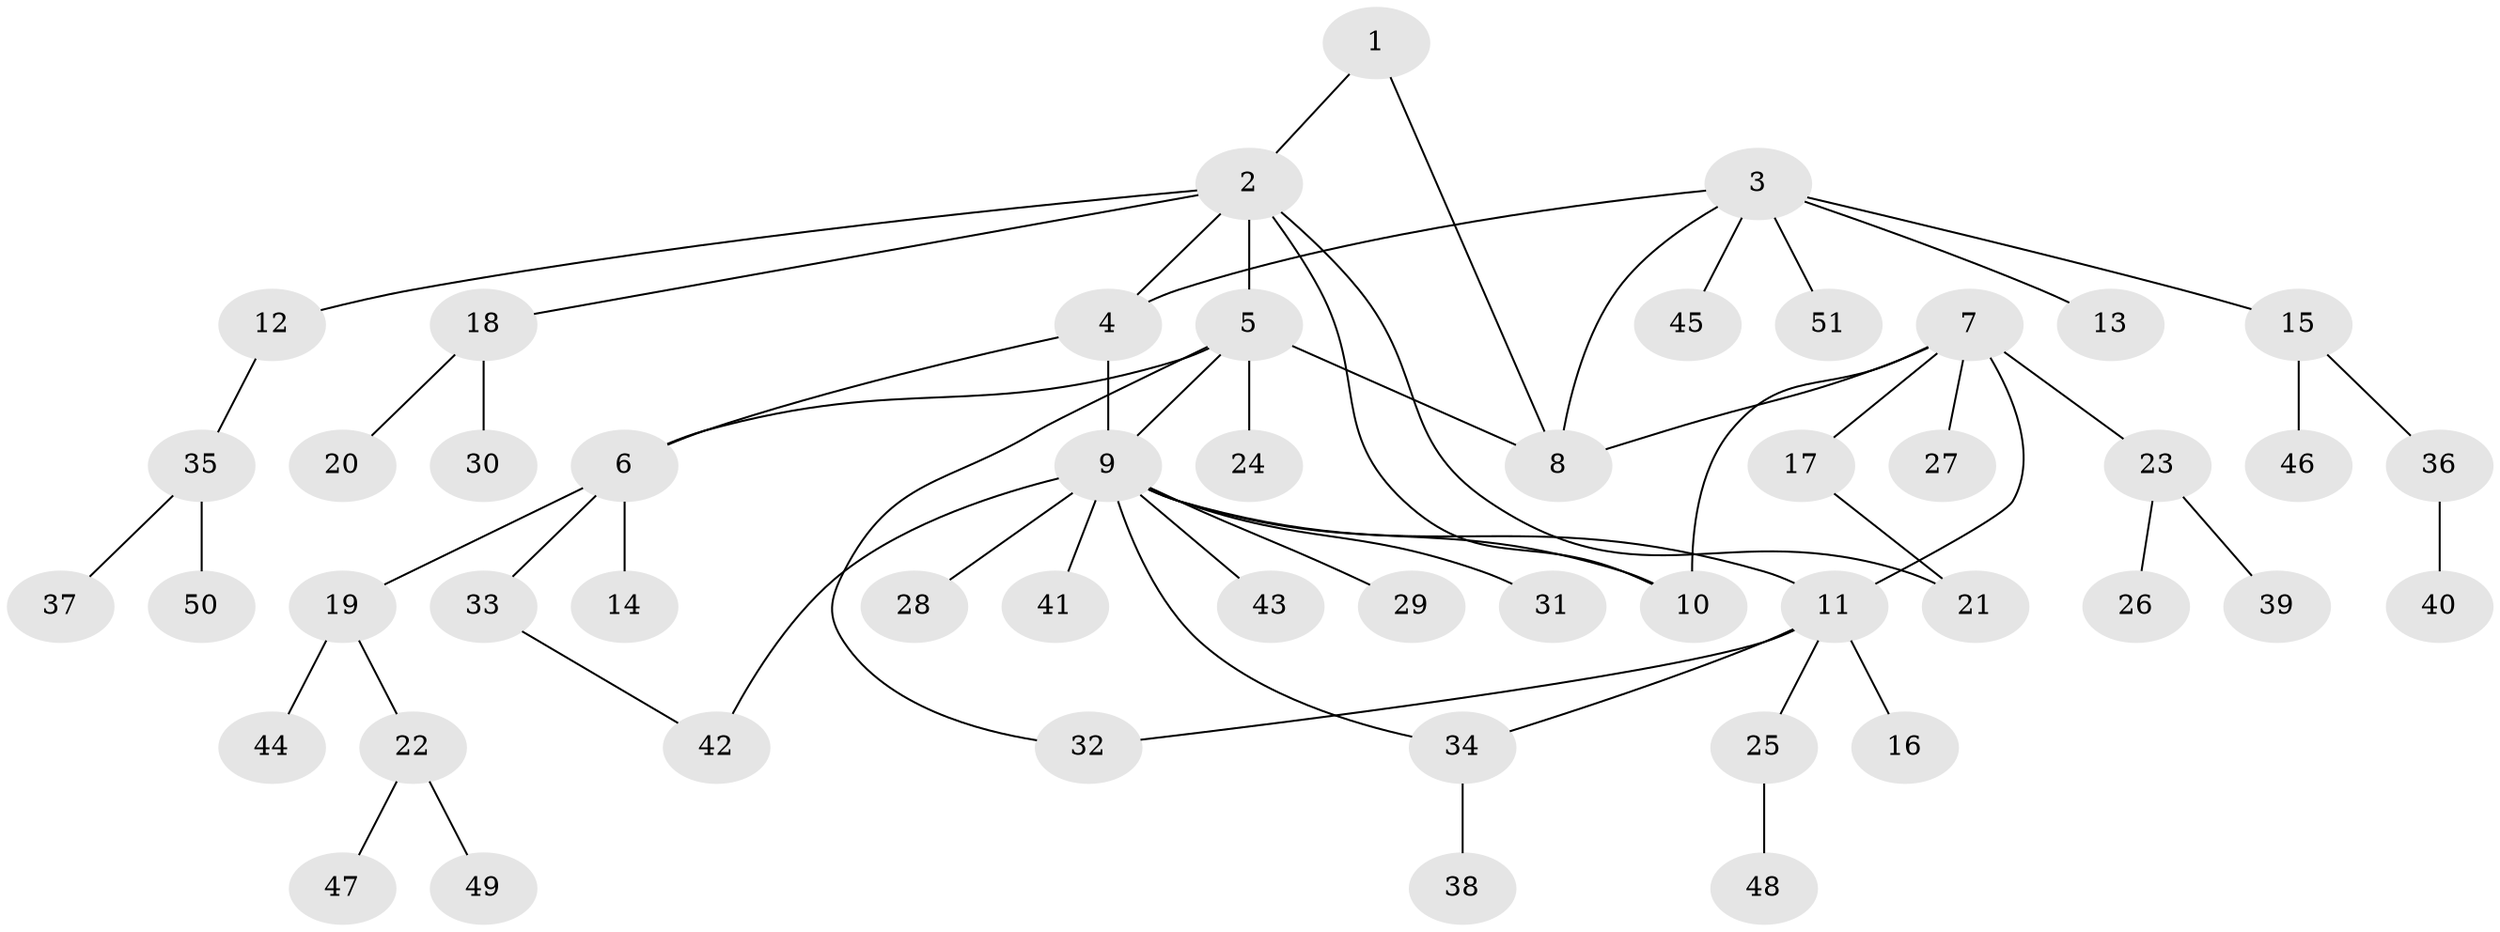 // coarse degree distribution, {4: 0.02857142857142857, 7: 0.08571428571428572, 5: 0.05714285714285714, 6: 0.02857142857142857, 10: 0.02857142857142857, 3: 0.05714285714285714, 1: 0.4857142857142857, 2: 0.22857142857142856}
// Generated by graph-tools (version 1.1) at 2025/52/02/27/25 19:52:21]
// undirected, 51 vertices, 61 edges
graph export_dot {
graph [start="1"]
  node [color=gray90,style=filled];
  1;
  2;
  3;
  4;
  5;
  6;
  7;
  8;
  9;
  10;
  11;
  12;
  13;
  14;
  15;
  16;
  17;
  18;
  19;
  20;
  21;
  22;
  23;
  24;
  25;
  26;
  27;
  28;
  29;
  30;
  31;
  32;
  33;
  34;
  35;
  36;
  37;
  38;
  39;
  40;
  41;
  42;
  43;
  44;
  45;
  46;
  47;
  48;
  49;
  50;
  51;
  1 -- 2;
  1 -- 8;
  2 -- 4;
  2 -- 5;
  2 -- 10;
  2 -- 12;
  2 -- 18;
  2 -- 21;
  3 -- 4;
  3 -- 8;
  3 -- 13;
  3 -- 15;
  3 -- 45;
  3 -- 51;
  4 -- 6;
  4 -- 9;
  5 -- 6;
  5 -- 8;
  5 -- 9;
  5 -- 24;
  5 -- 32;
  6 -- 14;
  6 -- 19;
  6 -- 33;
  7 -- 8;
  7 -- 10;
  7 -- 11;
  7 -- 17;
  7 -- 23;
  7 -- 27;
  9 -- 10;
  9 -- 11;
  9 -- 28;
  9 -- 29;
  9 -- 31;
  9 -- 34;
  9 -- 41;
  9 -- 42;
  9 -- 43;
  11 -- 16;
  11 -- 25;
  11 -- 32;
  11 -- 34;
  12 -- 35;
  15 -- 36;
  15 -- 46;
  17 -- 21;
  18 -- 20;
  18 -- 30;
  19 -- 22;
  19 -- 44;
  22 -- 47;
  22 -- 49;
  23 -- 26;
  23 -- 39;
  25 -- 48;
  33 -- 42;
  34 -- 38;
  35 -- 37;
  35 -- 50;
  36 -- 40;
}
